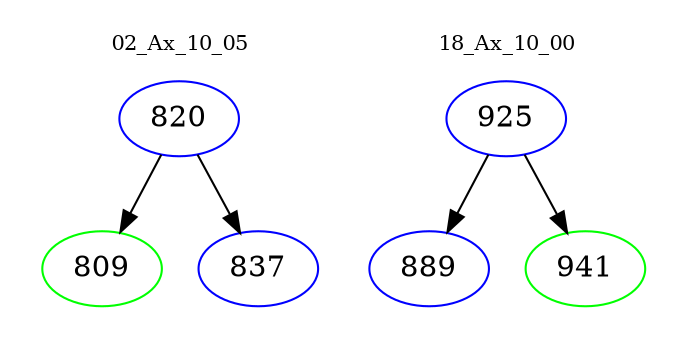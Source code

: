 digraph{
subgraph cluster_0 {
color = white
label = "02_Ax_10_05";
fontsize=10;
T0_820 [label="820", color="blue"]
T0_820 -> T0_809 [color="black"]
T0_809 [label="809", color="green"]
T0_820 -> T0_837 [color="black"]
T0_837 [label="837", color="blue"]
}
subgraph cluster_1 {
color = white
label = "18_Ax_10_00";
fontsize=10;
T1_925 [label="925", color="blue"]
T1_925 -> T1_889 [color="black"]
T1_889 [label="889", color="blue"]
T1_925 -> T1_941 [color="black"]
T1_941 [label="941", color="green"]
}
}
